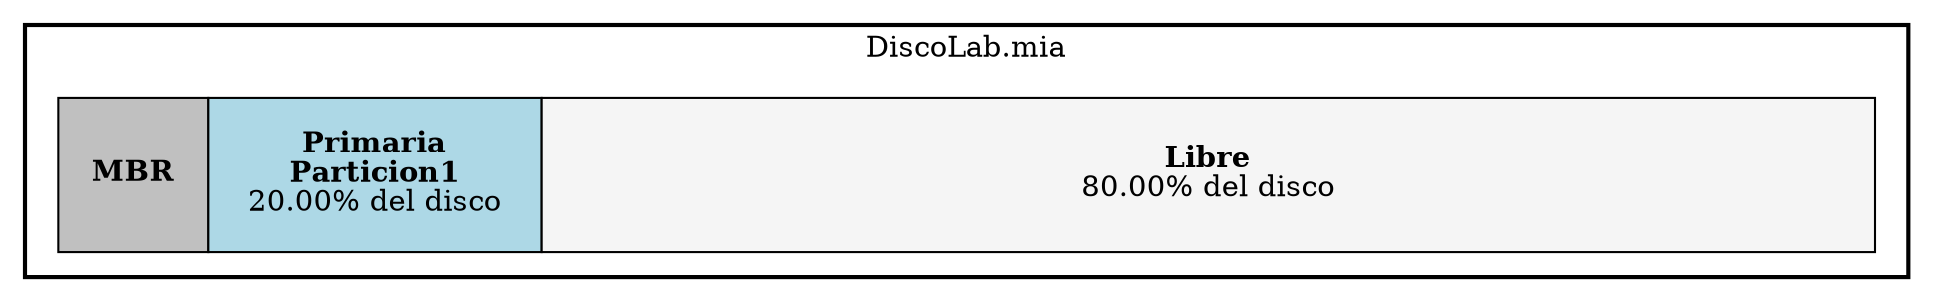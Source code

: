 digraph G {
	node [shape=none];
	graph [splines=false];
	subgraph cluster_disk {
		label="DiscoLab.mia";
		style=filled;
		fillcolor=white;
		color=black;
		penwidth=2;
		table [label=<
			<TABLE BORDER="0" CELLBORDER="1" CELLSPACING="0" CELLPADDING="15" WIDTH="800">
			<TR>
			<TD BGCOLOR="gray" ALIGN="CENTER"><B>MBR</B></TD>
			<TD BGCOLOR="lightblue" WIDTH="160" ALIGN="CENTER"><B>Primaria</B><BR/><B>Particion1</B><BR/>20.00% del disco</TD>
			<TD BGCOLOR="#F5F5F5" WIDTH="640" ALIGN="CENTER"><B>Libre</B><BR/>80.00% del disco</TD>
			</TR>
			</TABLE>
>];
	}
}
